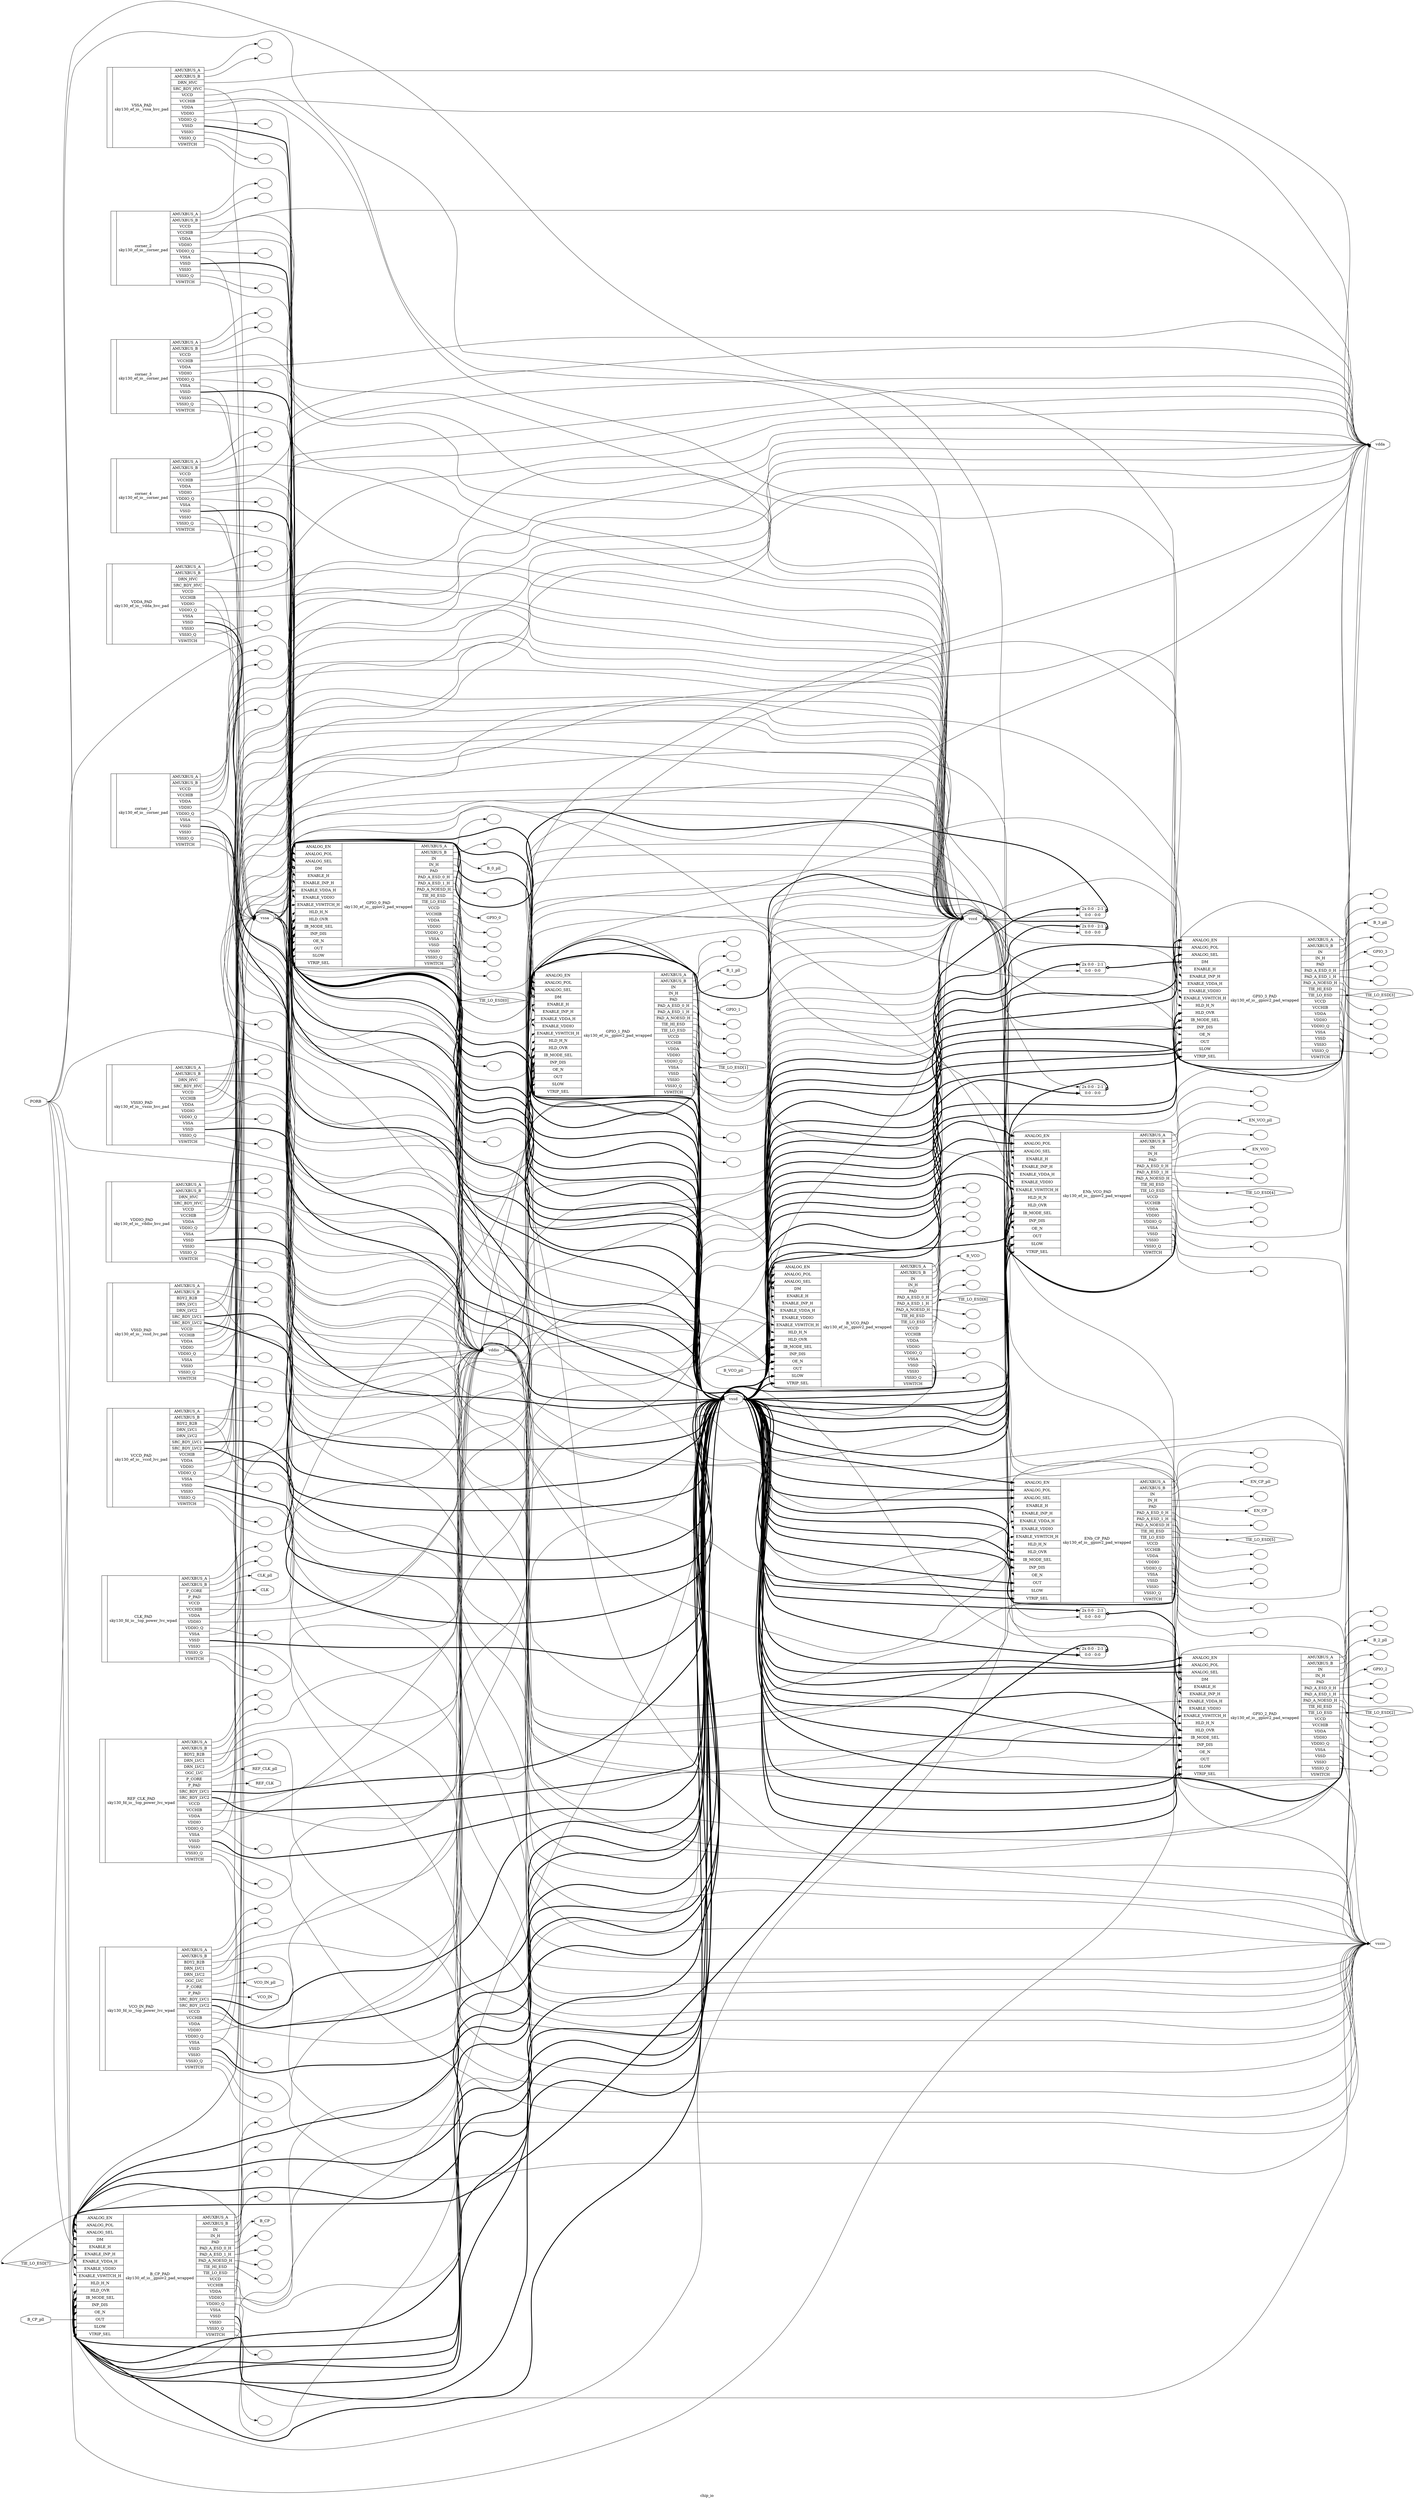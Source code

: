 digraph "chip_io" {
label="chip_io";
rankdir="LR";
remincross=true;
n1 [ shape=diamond, label="TIE_LO_ESD[7]", color="black", fontcolor="black" ];
n2 [ shape=diamond, label="TIE_LO_ESD[6]", color="black", fontcolor="black" ];
n3 [ shape=diamond, label="TIE_LO_ESD[5]", color="black", fontcolor="black" ];
n4 [ shape=diamond, label="TIE_LO_ESD[4]", color="black", fontcolor="black" ];
n5 [ shape=diamond, label="TIE_LO_ESD[3]", color="black", fontcolor="black" ];
n6 [ shape=diamond, label="TIE_LO_ESD[2]", color="black", fontcolor="black" ];
n7 [ shape=diamond, label="TIE_LO_ESD[1]", color="black", fontcolor="black" ];
n8 [ shape=diamond, label="TIE_LO_ESD[0]", color="black", fontcolor="black" ];
n9 [ shape=octagon, label="PORB", color="black", fontcolor="black" ];
n10 [ shape=octagon, label="vssa", color="black", fontcolor="black" ];
n11 [ shape=octagon, label="vdda", color="black", fontcolor="black" ];
n12 [ shape=octagon, label="vssio", color="black", fontcolor="black" ];
n13 [ shape=octagon, label="vddio", color="black", fontcolor="black" ];
n14 [ shape=octagon, label="vssd", color="black", fontcolor="black" ];
n15 [ shape=octagon, label="vccd", color="black", fontcolor="black" ];
n16 [ shape=octagon, label="B_VCO_pll", color="black", fontcolor="black" ];
n17 [ shape=octagon, label="B_VCO", color="black", fontcolor="black" ];
n18 [ shape=octagon, label="B_CP_pll", color="black", fontcolor="black" ];
n19 [ shape=octagon, label="B_CP", color="black", fontcolor="black" ];
n20 [ shape=octagon, label="EN_VCO_pll", color="black", fontcolor="black" ];
n21 [ shape=octagon, label="EN_VCO", color="black", fontcolor="black" ];
n22 [ shape=octagon, label="EN_CP_pll", color="black", fontcolor="black" ];
n23 [ shape=octagon, label="EN_CP", color="black", fontcolor="black" ];
n24 [ shape=octagon, label="VCO_IN_pll", color="black", fontcolor="black" ];
n25 [ shape=octagon, label="VCO_IN", color="black", fontcolor="black" ];
n26 [ shape=octagon, label="CLK_pll", color="black", fontcolor="black" ];
n27 [ shape=octagon, label="CLK", color="black", fontcolor="black" ];
n28 [ shape=octagon, label="REF_CLK_pll", color="black", fontcolor="black" ];
n29 [ shape=octagon, label="REF_CLK", color="black", fontcolor="black" ];
n30 [ shape=octagon, label="B_3_pll", color="black", fontcolor="black" ];
n31 [ shape=octagon, label="B_2_pll", color="black", fontcolor="black" ];
n32 [ shape=octagon, label="B_1_pll", color="black", fontcolor="black" ];
n33 [ shape=octagon, label="B_0_pll", color="black", fontcolor="black" ];
n34 [ shape=octagon, label="GPIO_3", color="black", fontcolor="black" ];
n35 [ shape=octagon, label="GPIO_2", color="black", fontcolor="black" ];
n36 [ shape=octagon, label="GPIO_1", color="black", fontcolor="black" ];
n37 [ shape=octagon, label="GPIO_0", color="black", fontcolor="black" ];
v0 [ label="" ];
v1 [ label="" ];
v2 [ label="" ];
v3 [ label="" ];
c50 [ shape=record, label="{{}|corner_1\nsky130_ef_io__corner_pad|{<p38> AMUXBUS_A|<p39> AMUXBUS_B|<p40> VCCD|<p41> VCCHIB|<p42> VDDA|<p43> VDDIO|<p44> VDDIO_Q|<p45> VSSA|<p46> VSSD|<p47> VSSIO|<p48> VSSIO_Q|<p49> VSWITCH}}" ];
v4 [ label="" ];
v5 [ label="" ];
v6 [ label="" ];
v7 [ label="" ];
c51 [ shape=record, label="{{}|corner_2\nsky130_ef_io__corner_pad|{<p38> AMUXBUS_A|<p39> AMUXBUS_B|<p40> VCCD|<p41> VCCHIB|<p42> VDDA|<p43> VDDIO|<p44> VDDIO_Q|<p45> VSSA|<p46> VSSD|<p47> VSSIO|<p48> VSSIO_Q|<p49> VSWITCH}}" ];
v8 [ label="" ];
v9 [ label="" ];
v10 [ label="" ];
v11 [ label="" ];
c52 [ shape=record, label="{{}|corner_3\nsky130_ef_io__corner_pad|{<p38> AMUXBUS_A|<p39> AMUXBUS_B|<p40> VCCD|<p41> VCCHIB|<p42> VDDA|<p43> VDDIO|<p44> VDDIO_Q|<p45> VSSA|<p46> VSSD|<p47> VSSIO|<p48> VSSIO_Q|<p49> VSWITCH}}" ];
v12 [ label="" ];
v13 [ label="" ];
v14 [ label="" ];
v15 [ label="" ];
c53 [ shape=record, label="{{}|corner_4\nsky130_ef_io__corner_pad|{<p38> AMUXBUS_A|<p39> AMUXBUS_B|<p40> VCCD|<p41> VCCHIB|<p42> VDDA|<p43> VDDIO|<p44> VDDIO_Q|<p45> VSSA|<p46> VSSD|<p47> VSSIO|<p48> VSSIO_Q|<p49> VSWITCH}}" ];
v16 [ label="" ];
v17 [ label="" ];
v18 [ label="" ];
v19 [ label="" ];
c56 [ shape=record, label="{{}|VSSA_PAD\nsky130_ef_io__vssa_hvc_pad|{<p38> AMUXBUS_A|<p39> AMUXBUS_B|<p54> DRN_HVC|<p55> SRC_BDY_HVC|<p40> VCCD|<p41> VCCHIB|<p42> VDDA|<p43> VDDIO|<p44> VDDIO_Q|<p46> VSSD|<p47> VSSIO|<p48> VSSIO_Q|<p49> VSWITCH}}" ];
v20 [ label="" ];
v21 [ label="" ];
v22 [ label="" ];
v23 [ label="" ];
c57 [ shape=record, label="{{}|VDDA_PAD\nsky130_ef_io__vdda_hvc_pad|{<p38> AMUXBUS_A|<p39> AMUXBUS_B|<p54> DRN_HVC|<p55> SRC_BDY_HVC|<p40> VCCD|<p41> VCCHIB|<p43> VDDIO|<p44> VDDIO_Q|<p45> VSSA|<p46> VSSD|<p47> VSSIO|<p48> VSSIO_Q|<p49> VSWITCH}}" ];
v24 [ label="" ];
v25 [ label="" ];
v26 [ label="" ];
v27 [ label="" ];
c58 [ shape=record, label="{{}|VSSIO_PAD\nsky130_ef_io__vssio_hvc_pad|{<p38> AMUXBUS_A|<p39> AMUXBUS_B|<p54> DRN_HVC|<p55> SRC_BDY_HVC|<p40> VCCD|<p41> VCCHIB|<p42> VDDA|<p43> VDDIO|<p44> VDDIO_Q|<p45> VSSA|<p46> VSSD|<p48> VSSIO_Q|<p49> VSWITCH}}" ];
v28 [ label="" ];
v29 [ label="" ];
v30 [ label="" ];
v31 [ label="" ];
c59 [ shape=record, label="{{}|VDDIO_PAD\nsky130_ef_io__vddio_hvc_pad|{<p38> AMUXBUS_A|<p39> AMUXBUS_B|<p54> DRN_HVC|<p55> SRC_BDY_HVC|<p40> VCCD|<p41> VCCHIB|<p42> VDDA|<p44> VDDIO_Q|<p45> VSSA|<p46> VSSD|<p47> VSSIO|<p48> VSSIO_Q|<p49> VSWITCH}}" ];
v32 [ label="" ];
v33 [ label="" ];
v34 [ label="" ];
v35 [ label="" ];
c65 [ shape=record, label="{{}|VSSD_PAD\nsky130_ef_io__vssd_lvc_pad|{<p38> AMUXBUS_A|<p39> AMUXBUS_B|<p60> BDY2_B2B|<p61> DRN_LVC1|<p62> DRN_LVC2|<p63> SRC_BDY_LVC1|<p64> SRC_BDY_LVC2|<p40> VCCD|<p41> VCCHIB|<p42> VDDA|<p43> VDDIO|<p44> VDDIO_Q|<p45> VSSA|<p47> VSSIO|<p48> VSSIO_Q|<p49> VSWITCH}}" ];
v36 [ label="" ];
v37 [ label="" ];
v38 [ label="" ];
v39 [ label="" ];
c66 [ shape=record, label="{{}|VCCD_PAD\nsky130_ef_io__vccd_lvc_pad|{<p38> AMUXBUS_A|<p39> AMUXBUS_B|<p60> BDY2_B2B|<p61> DRN_LVC1|<p62> DRN_LVC2|<p63> SRC_BDY_LVC1|<p64> SRC_BDY_LVC2|<p41> VCCHIB|<p42> VDDA|<p43> VDDIO|<p44> VDDIO_Q|<p45> VSSA|<p46> VSSD|<p47> VSSIO|<p48> VSSIO_Q|<p49> VSWITCH}}" ];
v40 [ label="" ];
v41 [ label="" ];
v42 [ label="" ];
v43 [ label="" ];
c69 [ shape=record, label="{{}|CLK_PAD\nsky130_fd_io__top_power_lvc_wpad|{<p38> AMUXBUS_A|<p39> AMUXBUS_B|<p67> P_CORE|<p68> P_PAD|<p40> VCCD|<p41> VCCHIB|<p42> VDDA|<p43> VDDIO|<p44> VDDIO_Q|<p45> VSSA|<p46> VSSD|<p47> VSSIO|<p48> VSSIO_Q|<p49> VSWITCH}}" ];
v44 [ label="" ];
v45 [ label="" ];
v46 [ label="" ];
v47 [ label="" ];
v48 [ label="" ];
c71 [ shape=record, label="{{}|REF_CLK_PAD\nsky130_fd_io__top_power_lvc_wpad|{<p38> AMUXBUS_A|<p39> AMUXBUS_B|<p60> BDY2_B2B|<p61> DRN_LVC1|<p62> DRN_LVC2|<p70> OGC_LVC|<p67> P_CORE|<p68> P_PAD|<p63> SRC_BDY_LVC1|<p64> SRC_BDY_LVC2|<p40> VCCD|<p41> VCCHIB|<p42> VDDA|<p43> VDDIO|<p44> VDDIO_Q|<p45> VSSA|<p46> VSSD|<p47> VSSIO|<p48> VSSIO_Q|<p49> VSWITCH}}" ];
v49 [ label="" ];
v50 [ label="" ];
v51 [ label="" ];
v52 [ label="" ];
v53 [ label="" ];
c72 [ shape=record, label="{{}|VCO_IN_PAD\nsky130_fd_io__top_power_lvc_wpad|{<p38> AMUXBUS_A|<p39> AMUXBUS_B|<p60> BDY2_B2B|<p61> DRN_LVC1|<p62> DRN_LVC2|<p70> OGC_LVC|<p67> P_CORE|<p68> P_PAD|<p63> SRC_BDY_LVC1|<p64> SRC_BDY_LVC2|<p40> VCCD|<p41> VCCHIB|<p42> VDDA|<p43> VDDIO|<p44> VDDIO_Q|<p45> VSSA|<p46> VSSD|<p47> VSSIO|<p48> VSSIO_Q|<p49> VSWITCH}}" ];
v54 [ label="" ];
v55 [ label="" ];
v56 [ label="" ];
v57 [ label="" ];
v58 [ label="" ];
v59 [ label="" ];
v61 [ label="" ];
v62 [ label="" ];
v63 [ label="" ];
v64 [ label="" ];
c98 [ shape=record, label="{{<p73> ANALOG_EN|<p74> ANALOG_POL|<p75> ANALOG_SEL|<p76> DM|<p77> ENABLE_H|<p78> ENABLE_INP_H|<p79> ENABLE_VDDA_H|<p80> ENABLE_VDDIO|<p81> ENABLE_VSWITCH_H|<p82> HLD_H_N|<p83> HLD_OVR|<p84> IB_MODE_SEL|<p85> INP_DIS|<p86> OE_N|<p87> OUT|<p88> SLOW|<p89> VTRIP_SEL}|B_CP_PAD\nsky130_ef_io__gpiov2_pad_wrapped|{<p38> AMUXBUS_A|<p39> AMUXBUS_B|<p90> IN|<p91> IN_H|<p92> PAD|<p93> PAD_A_ESD_0_H|<p94> PAD_A_ESD_1_H|<p95> PAD_A_NOESD_H|<p96> TIE_HI_ESD|<p97> TIE_LO_ESD|<p40> VCCD|<p41> VCCHIB|<p42> VDDA|<p43> VDDIO|<p44> VDDIO_Q|<p45> VSSA|<p46> VSSD|<p47> VSSIO|<p48> VSSIO_Q|<p49> VSWITCH}}" ];
x60 [ shape=record, style=rounded, label="<s2> 2x 0:0 - 2:1 |<s0> 0:0 - 0:0 " ];
x60:e -> c98:p76:w [arrowhead=odiamond, arrowtail=odiamond, dir=both, color="black", style="setlinewidth(3)", label=""];
v65 [ label="" ];
v66 [ label="" ];
v67 [ label="" ];
v68 [ label="" ];
v69 [ label="" ];
v70 [ label="" ];
v72 [ label="" ];
v73 [ label="" ];
v74 [ label="" ];
v75 [ label="" ];
c99 [ shape=record, label="{{<p73> ANALOG_EN|<p74> ANALOG_POL|<p75> ANALOG_SEL|<p76> DM|<p77> ENABLE_H|<p78> ENABLE_INP_H|<p79> ENABLE_VDDA_H|<p80> ENABLE_VDDIO|<p81> ENABLE_VSWITCH_H|<p82> HLD_H_N|<p83> HLD_OVR|<p84> IB_MODE_SEL|<p85> INP_DIS|<p86> OE_N|<p87> OUT|<p88> SLOW|<p89> VTRIP_SEL}|B_VCO_PAD\nsky130_ef_io__gpiov2_pad_wrapped|{<p38> AMUXBUS_A|<p39> AMUXBUS_B|<p90> IN|<p91> IN_H|<p92> PAD|<p93> PAD_A_ESD_0_H|<p94> PAD_A_ESD_1_H|<p95> PAD_A_NOESD_H|<p96> TIE_HI_ESD|<p97> TIE_LO_ESD|<p40> VCCD|<p41> VCCHIB|<p42> VDDA|<p43> VDDIO|<p44> VDDIO_Q|<p45> VSSA|<p46> VSSD|<p47> VSSIO|<p48> VSSIO_Q|<p49> VSWITCH}}" ];
x71 [ shape=record, style=rounded, label="<s2> 2x 0:0 - 2:1 |<s0> 0:0 - 0:0 " ];
x71:e -> c99:p76:w [arrowhead=odiamond, arrowtail=odiamond, dir=both, color="black", style="setlinewidth(3)", label=""];
v76 [ label="" ];
v77 [ label="" ];
v78 [ label="" ];
v79 [ label="" ];
v80 [ label="" ];
v81 [ label="" ];
v82 [ label="" ];
v83 [ label="" ];
v84 [ label="" ];
c100 [ shape=record, label="{{<p73> ANALOG_EN|<p74> ANALOG_POL|<p75> ANALOG_SEL|<p77> ENABLE_H|<p78> ENABLE_INP_H|<p79> ENABLE_VDDA_H|<p80> ENABLE_VDDIO|<p81> ENABLE_VSWITCH_H|<p82> HLD_H_N|<p83> HLD_OVR|<p84> IB_MODE_SEL|<p85> INP_DIS|<p86> OE_N|<p87> OUT|<p88> SLOW|<p89> VTRIP_SEL}|ENb_CP_PAD\nsky130_ef_io__gpiov2_pad_wrapped|{<p38> AMUXBUS_A|<p39> AMUXBUS_B|<p90> IN|<p91> IN_H|<p92> PAD|<p93> PAD_A_ESD_0_H|<p94> PAD_A_ESD_1_H|<p95> PAD_A_NOESD_H|<p96> TIE_HI_ESD|<p97> TIE_LO_ESD|<p40> VCCD|<p41> VCCHIB|<p42> VDDA|<p43> VDDIO|<p44> VDDIO_Q|<p45> VSSA|<p46> VSSD|<p47> VSSIO|<p48> VSSIO_Q|<p49> VSWITCH}}" ];
v85 [ label="" ];
v86 [ label="" ];
v87 [ label="" ];
v88 [ label="" ];
v89 [ label="" ];
v90 [ label="" ];
v91 [ label="" ];
v92 [ label="" ];
v93 [ label="" ];
c101 [ shape=record, label="{{<p73> ANALOG_EN|<p74> ANALOG_POL|<p75> ANALOG_SEL|<p77> ENABLE_H|<p78> ENABLE_INP_H|<p79> ENABLE_VDDA_H|<p80> ENABLE_VDDIO|<p81> ENABLE_VSWITCH_H|<p82> HLD_H_N|<p83> HLD_OVR|<p84> IB_MODE_SEL|<p85> INP_DIS|<p86> OE_N|<p87> OUT|<p88> SLOW|<p89> VTRIP_SEL}|ENb_VCO_PAD\nsky130_ef_io__gpiov2_pad_wrapped|{<p38> AMUXBUS_A|<p39> AMUXBUS_B|<p90> IN|<p91> IN_H|<p92> PAD|<p93> PAD_A_ESD_0_H|<p94> PAD_A_ESD_1_H|<p95> PAD_A_NOESD_H|<p96> TIE_HI_ESD|<p97> TIE_LO_ESD|<p40> VCCD|<p41> VCCHIB|<p42> VDDA|<p43> VDDIO|<p44> VDDIO_Q|<p45> VSSA|<p46> VSSD|<p47> VSSIO|<p48> VSSIO_Q|<p49> VSWITCH}}" ];
v94 [ label="" ];
v95 [ label="" ];
v96 [ label="" ];
v97 [ label="" ];
v98 [ label="" ];
v100 [ label="" ];
v101 [ label="" ];
v102 [ label="" ];
v103 [ label="" ];
c102 [ shape=record, label="{{<p73> ANALOG_EN|<p74> ANALOG_POL|<p75> ANALOG_SEL|<p76> DM|<p77> ENABLE_H|<p78> ENABLE_INP_H|<p79> ENABLE_VDDA_H|<p80> ENABLE_VDDIO|<p81> ENABLE_VSWITCH_H|<p82> HLD_H_N|<p83> HLD_OVR|<p84> IB_MODE_SEL|<p85> INP_DIS|<p86> OE_N|<p87> OUT|<p88> SLOW|<p89> VTRIP_SEL}|GPIO_3_PAD\nsky130_ef_io__gpiov2_pad_wrapped|{<p38> AMUXBUS_A|<p39> AMUXBUS_B|<p90> IN|<p91> IN_H|<p92> PAD|<p93> PAD_A_ESD_0_H|<p94> PAD_A_ESD_1_H|<p95> PAD_A_NOESD_H|<p96> TIE_HI_ESD|<p97> TIE_LO_ESD|<p40> VCCD|<p41> VCCHIB|<p42> VDDA|<p43> VDDIO|<p44> VDDIO_Q|<p45> VSSA|<p46> VSSD|<p47> VSSIO|<p48> VSSIO_Q|<p49> VSWITCH}}" ];
x99 [ shape=record, style=rounded, label="<s2> 2x 0:0 - 2:1 |<s0> 0:0 - 0:0 " ];
x99:e -> c102:p76:w [arrowhead=odiamond, arrowtail=odiamond, dir=both, color="black", style="setlinewidth(3)", label=""];
v104 [ label="" ];
v105 [ label="" ];
v106 [ label="" ];
v107 [ label="" ];
v108 [ label="" ];
v110 [ label="" ];
v111 [ label="" ];
v112 [ label="" ];
v113 [ label="" ];
c103 [ shape=record, label="{{<p73> ANALOG_EN|<p74> ANALOG_POL|<p75> ANALOG_SEL|<p76> DM|<p77> ENABLE_H|<p78> ENABLE_INP_H|<p79> ENABLE_VDDA_H|<p80> ENABLE_VDDIO|<p81> ENABLE_VSWITCH_H|<p82> HLD_H_N|<p83> HLD_OVR|<p84> IB_MODE_SEL|<p85> INP_DIS|<p86> OE_N|<p87> OUT|<p88> SLOW|<p89> VTRIP_SEL}|GPIO_2_PAD\nsky130_ef_io__gpiov2_pad_wrapped|{<p38> AMUXBUS_A|<p39> AMUXBUS_B|<p90> IN|<p91> IN_H|<p92> PAD|<p93> PAD_A_ESD_0_H|<p94> PAD_A_ESD_1_H|<p95> PAD_A_NOESD_H|<p96> TIE_HI_ESD|<p97> TIE_LO_ESD|<p40> VCCD|<p41> VCCHIB|<p42> VDDA|<p43> VDDIO|<p44> VDDIO_Q|<p45> VSSA|<p46> VSSD|<p47> VSSIO|<p48> VSSIO_Q|<p49> VSWITCH}}" ];
x109 [ shape=record, style=rounded, label="<s2> 2x 0:0 - 2:1 |<s0> 0:0 - 0:0 " ];
x109:e -> c103:p76:w [arrowhead=odiamond, arrowtail=odiamond, dir=both, color="black", style="setlinewidth(3)", label=""];
v114 [ label="" ];
v115 [ label="" ];
v116 [ label="" ];
v117 [ label="" ];
v118 [ label="" ];
v120 [ label="" ];
v121 [ label="" ];
v122 [ label="" ];
v123 [ label="" ];
c104 [ shape=record, label="{{<p73> ANALOG_EN|<p74> ANALOG_POL|<p75> ANALOG_SEL|<p76> DM|<p77> ENABLE_H|<p78> ENABLE_INP_H|<p79> ENABLE_VDDA_H|<p80> ENABLE_VDDIO|<p81> ENABLE_VSWITCH_H|<p82> HLD_H_N|<p83> HLD_OVR|<p84> IB_MODE_SEL|<p85> INP_DIS|<p86> OE_N|<p87> OUT|<p88> SLOW|<p89> VTRIP_SEL}|GPIO_1_PAD\nsky130_ef_io__gpiov2_pad_wrapped|{<p38> AMUXBUS_A|<p39> AMUXBUS_B|<p90> IN|<p91> IN_H|<p92> PAD|<p93> PAD_A_ESD_0_H|<p94> PAD_A_ESD_1_H|<p95> PAD_A_NOESD_H|<p96> TIE_HI_ESD|<p97> TIE_LO_ESD|<p40> VCCD|<p41> VCCHIB|<p42> VDDA|<p43> VDDIO|<p44> VDDIO_Q|<p45> VSSA|<p46> VSSD|<p47> VSSIO|<p48> VSSIO_Q|<p49> VSWITCH}}" ];
x119 [ shape=record, style=rounded, label="<s2> 2x 0:0 - 2:1 |<s0> 0:0 - 0:0 " ];
x119:e -> c104:p76:w [arrowhead=odiamond, arrowtail=odiamond, dir=both, color="black", style="setlinewidth(3)", label=""];
v124 [ label="" ];
v125 [ label="" ];
v126 [ label="" ];
v127 [ label="" ];
v128 [ label="" ];
v130 [ label="" ];
v131 [ label="" ];
v132 [ label="" ];
v133 [ label="" ];
c105 [ shape=record, label="{{<p73> ANALOG_EN|<p74> ANALOG_POL|<p75> ANALOG_SEL|<p76> DM|<p77> ENABLE_H|<p78> ENABLE_INP_H|<p79> ENABLE_VDDA_H|<p80> ENABLE_VDDIO|<p81> ENABLE_VSWITCH_H|<p82> HLD_H_N|<p83> HLD_OVR|<p84> IB_MODE_SEL|<p85> INP_DIS|<p86> OE_N|<p87> OUT|<p88> SLOW|<p89> VTRIP_SEL}|GPIO_0_PAD\nsky130_ef_io__gpiov2_pad_wrapped|{<p38> AMUXBUS_A|<p39> AMUXBUS_B|<p90> IN|<p91> IN_H|<p92> PAD|<p93> PAD_A_ESD_0_H|<p94> PAD_A_ESD_1_H|<p95> PAD_A_NOESD_H|<p96> TIE_HI_ESD|<p97> TIE_LO_ESD|<p40> VCCD|<p41> VCCHIB|<p42> VDDA|<p43> VDDIO|<p44> VDDIO_Q|<p45> VSSA|<p46> VSSD|<p47> VSSIO|<p48> VSSIO_Q|<p49> VSWITCH}}" ];
x129 [ shape=record, style=rounded, label="<s2> 2x 0:0 - 2:1 |<s0> 0:0 - 0:0 " ];
x129:e -> c105:p76:w [arrowhead=odiamond, arrowtail=odiamond, dir=both, color="black", style="setlinewidth(3)", label=""];
c98:p97:e -> n1:w [color="black", label=""];
n1:e -> c98:p78:w [color="black", label=""];
c100:p45:e -> n10:w [color="black", label=""];
c101:p45:e -> n10:w [color="black", label=""];
c102:p45:e -> n10:w [color="black", label=""];
c103:p45:e -> n10:w [color="black", label=""];
c104:p45:e -> n10:w [color="black", label=""];
c105:p45:e -> n10:w [color="black", label=""];
c50:p45:e -> n10:w [color="black", label=""];
c51:p45:e -> n10:w [color="black", label=""];
c52:p45:e -> n10:w [color="black", label=""];
c53:p45:e -> n10:w [color="black", label=""];
c56:p55:e -> n10:w [color="black", label=""];
c57:p45:e -> n10:w [color="black", label=""];
c57:p55:e -> n10:w [color="black", label=""];
c58:p45:e -> n10:w [color="black", label=""];
c59:p45:e -> n10:w [color="black", label=""];
c65:p45:e -> n10:w [color="black", label=""];
c66:p45:e -> n10:w [color="black", label=""];
c69:p45:e -> n10:w [color="black", label=""];
c71:p45:e -> n10:w [color="black", label=""];
c72:p45:e -> n10:w [color="black", label=""];
c98:p45:e -> n10:w [color="black", label=""];
c99:p45:e -> n10:w [color="black", label=""];
n10:e -> c100:p79:w [color="black", label=""];
n10:e -> c100:p81:w [color="black", label=""];
n10:e -> c101:p79:w [color="black", label=""];
n10:e -> c101:p81:w [color="black", label=""];
n10:e -> c102:p79:w [color="black", label=""];
n10:e -> c102:p81:w [color="black", label=""];
n10:e -> c103:p79:w [color="black", label=""];
n10:e -> c103:p81:w [color="black", label=""];
n10:e -> c104:p79:w [color="black", label=""];
n10:e -> c104:p81:w [color="black", label=""];
n10:e -> c105:p79:w [color="black", label=""];
n10:e -> c105:p81:w [color="black", label=""];
n10:e -> c98:p79:w [color="black", label=""];
n10:e -> c98:p81:w [color="black", label=""];
n10:e -> c99:p79:w [color="black", label=""];
n10:e -> c99:p81:w [color="black", label=""];
c100:p42:e -> n11:w [color="black", label=""];
c101:p42:e -> n11:w [color="black", label=""];
c102:p42:e -> n11:w [color="black", label=""];
c103:p42:e -> n11:w [color="black", label=""];
c104:p42:e -> n11:w [color="black", label=""];
c105:p42:e -> n11:w [color="black", label=""];
c50:p42:e -> n11:w [color="black", label=""];
c51:p42:e -> n11:w [color="black", label=""];
c52:p42:e -> n11:w [color="black", label=""];
c53:p42:e -> n11:w [color="black", label=""];
c56:p42:e -> n11:w [color="black", label=""];
c56:p54:e -> n11:w [color="black", label=""];
c57:p54:e -> n11:w [color="black", label=""];
c58:p42:e -> n11:w [color="black", label=""];
c59:p42:e -> n11:w [color="black", label=""];
c65:p42:e -> n11:w [color="black", label=""];
c66:p42:e -> n11:w [color="black", label=""];
c69:p42:e -> n11:w [color="black", label=""];
c71:p42:e -> n11:w [color="black", label=""];
c72:p42:e -> n11:w [color="black", label=""];
c98:p42:e -> n11:w [color="black", label=""];
c99:p42:e -> n11:w [color="black", label=""];
c100:p47:e -> n12:w [color="black", label=""];
c101:p47:e -> n12:w [color="black", label=""];
c102:p47:e -> n12:w [color="black", label=""];
c103:p47:e -> n12:w [color="black", label=""];
c104:p47:e -> n12:w [color="black", label=""];
c105:p47:e -> n12:w [color="black", label=""];
c50:p47:e -> n12:w [color="black", label=""];
c51:p47:e -> n12:w [color="black", label=""];
c52:p47:e -> n12:w [color="black", label=""];
c53:p47:e -> n12:w [color="black", label=""];
c56:p47:e -> n12:w [color="black", label=""];
c57:p47:e -> n12:w [color="black", label=""];
c58:p55:e -> n12:w [color="black", label=""];
c59:p47:e -> n12:w [color="black", label=""];
c59:p55:e -> n12:w [color="black", label=""];
c65:p47:e -> n12:w [color="black", label=""];
c65:p60:e -> n12:w [color="black", label=""];
c66:p47:e -> n12:w [color="black", label=""];
c66:p60:e -> n12:w [color="black", label=""];
c69:p47:e -> n12:w [color="black", label=""];
c71:p47:e -> n12:w [color="black", label=""];
c71:p60:e -> n12:w [color="black", label=""];
c72:p47:e -> n12:w [color="black", label=""];
c72:p60:e -> n12:w [color="black", label=""];
c98:p47:e -> n12:w [color="black", label=""];
c99:p47:e -> n12:w [color="black", label=""];
c100:p43:e -> n13:w [color="black", label=""];
c100:p49:e -> n13:w [color="black", label=""];
c101:p43:e -> n13:w [color="black", label=""];
c101:p49:e -> n13:w [color="black", label=""];
c102:p43:e -> n13:w [color="black", label=""];
c102:p49:e -> n13:w [color="black", label=""];
c103:p43:e -> n13:w [color="black", label=""];
c103:p49:e -> n13:w [color="black", label=""];
c104:p43:e -> n13:w [color="black", label=""];
c104:p49:e -> n13:w [color="black", label=""];
c105:p43:e -> n13:w [color="black", label=""];
c105:p49:e -> n13:w [color="black", label=""];
c50:p43:e -> n13:w [color="black", label=""];
c50:p49:e -> n13:w [color="black", label=""];
c51:p43:e -> n13:w [color="black", label=""];
c51:p49:e -> n13:w [color="black", label=""];
c52:p43:e -> n13:w [color="black", label=""];
c52:p49:e -> n13:w [color="black", label=""];
c53:p43:e -> n13:w [color="black", label=""];
c53:p49:e -> n13:w [color="black", label=""];
c56:p43:e -> n13:w [color="black", label=""];
c56:p49:e -> n13:w [color="black", label=""];
c57:p43:e -> n13:w [color="black", label=""];
c57:p49:e -> n13:w [color="black", label=""];
c58:p43:e -> n13:w [color="black", label=""];
c58:p49:e -> n13:w [color="black", label=""];
c58:p54:e -> n13:w [color="black", label=""];
c59:p49:e -> n13:w [color="black", label=""];
c59:p54:e -> n13:w [color="black", label=""];
c65:p43:e -> n13:w [color="black", label=""];
c65:p49:e -> n13:w [color="black", label=""];
c66:p43:e -> n13:w [color="black", label=""];
c66:p49:e -> n13:w [color="black", label=""];
c69:p43:e -> n13:w [color="black", label=""];
c69:p49:e -> n13:w [color="black", label=""];
c71:p43:e -> n13:w [color="black", label=""];
c71:p49:e -> n13:w [color="black", label=""];
c72:p43:e -> n13:w [color="black", label=""];
c72:p49:e -> n13:w [color="black", label=""];
c98:p43:e -> n13:w [color="black", label=""];
c98:p49:e -> n13:w [color="black", label=""];
c99:p43:e -> n13:w [color="black", label=""];
c99:p49:e -> n13:w [color="black", label=""];
n13:e -> c100:p82:w [color="black", label=""];
n13:e -> c101:p82:w [color="black", label=""];
n13:e -> c102:p82:w [color="black", label=""];
n13:e -> c103:p82:w [color="black", label=""];
n13:e -> c104:p82:w [color="black", label=""];
n13:e -> c105:p82:w [color="black", label=""];
n13:e -> c98:p82:w [color="black", label=""];
n13:e -> c99:p82:w [color="black", label=""];
c100:p46:e -> n14:w [color="black", style="setlinewidth(3)", label=""];
c101:p46:e -> n14:w [color="black", style="setlinewidth(3)", label=""];
c102:p46:e -> n14:w [color="black", style="setlinewidth(3)", label=""];
c103:p46:e -> n14:w [color="black", style="setlinewidth(3)", label=""];
c104:p46:e -> n14:w [color="black", style="setlinewidth(3)", label=""];
c105:p46:e -> n14:w [color="black", style="setlinewidth(3)", label=""];
c50:p46:e -> n14:w [color="black", style="setlinewidth(3)", label=""];
c51:p46:e -> n14:w [color="black", style="setlinewidth(3)", label=""];
c52:p46:e -> n14:w [color="black", style="setlinewidth(3)", label=""];
c53:p46:e -> n14:w [color="black", style="setlinewidth(3)", label=""];
c56:p46:e -> n14:w [color="black", style="setlinewidth(3)", label=""];
c57:p46:e -> n14:w [color="black", style="setlinewidth(3)", label=""];
c58:p46:e -> n14:w [color="black", style="setlinewidth(3)", label=""];
c59:p46:e -> n14:w [color="black", style="setlinewidth(3)", label=""];
c65:p63:e -> n14:w [color="black", style="setlinewidth(3)", label=""];
c65:p64:e -> n14:w [color="black", style="setlinewidth(3)", label=""];
c66:p46:e -> n14:w [color="black", style="setlinewidth(3)", label=""];
c66:p63:e -> n14:w [color="black", style="setlinewidth(3)", label=""];
c66:p64:e -> n14:w [color="black", style="setlinewidth(3)", label=""];
c69:p46:e -> n14:w [color="black", style="setlinewidth(3)", label=""];
c71:p46:e -> n14:w [color="black", style="setlinewidth(3)", label=""];
c71:p63:e -> n14:w [color="black", style="setlinewidth(3)", label=""];
c71:p64:e -> n14:w [color="black", style="setlinewidth(3)", label=""];
c72:p46:e -> n14:w [color="black", style="setlinewidth(3)", label=""];
c72:p63:e -> n14:w [color="black", style="setlinewidth(3)", label=""];
c72:p64:e -> n14:w [color="black", style="setlinewidth(3)", label=""];
c98:p46:e -> n14:w [color="black", style="setlinewidth(3)", label=""];
c99:p46:e -> n14:w [color="black", style="setlinewidth(3)", label=""];
n14:e -> c100:p73:w [color="black", style="setlinewidth(3)", label=""];
n14:e -> c100:p74:w [color="black", style="setlinewidth(3)", label=""];
n14:e -> c100:p75:w [color="black", style="setlinewidth(3)", label=""];
n14:e -> c100:p83:w [color="black", style="setlinewidth(3)", label=""];
n14:e -> c100:p84:w [color="black", style="setlinewidth(3)", label=""];
n14:e -> c100:p85:w [color="black", style="setlinewidth(3)", label=""];
n14:e -> c100:p87:w [color="black", style="setlinewidth(3)", label=""];
n14:e -> c100:p88:w [color="black", style="setlinewidth(3)", label=""];
n14:e -> c100:p89:w [color="black", style="setlinewidth(3)", label=""];
n14:e -> c101:p73:w [color="black", style="setlinewidth(3)", label=""];
n14:e -> c101:p74:w [color="black", style="setlinewidth(3)", label=""];
n14:e -> c101:p75:w [color="black", style="setlinewidth(3)", label=""];
n14:e -> c101:p83:w [color="black", style="setlinewidth(3)", label=""];
n14:e -> c101:p84:w [color="black", style="setlinewidth(3)", label=""];
n14:e -> c101:p85:w [color="black", style="setlinewidth(3)", label=""];
n14:e -> c101:p87:w [color="black", style="setlinewidth(3)", label=""];
n14:e -> c101:p88:w [color="black", style="setlinewidth(3)", label=""];
n14:e -> c101:p89:w [color="black", style="setlinewidth(3)", label=""];
n14:e -> c102:p73:w [color="black", style="setlinewidth(3)", label=""];
n14:e -> c102:p74:w [color="black", style="setlinewidth(3)", label=""];
n14:e -> c102:p75:w [color="black", style="setlinewidth(3)", label=""];
n14:e -> c102:p83:w [color="black", style="setlinewidth(3)", label=""];
n14:e -> c102:p84:w [color="black", style="setlinewidth(3)", label=""];
n14:e -> c102:p85:w [color="black", style="setlinewidth(3)", label=""];
n14:e -> c102:p87:w [color="black", style="setlinewidth(3)", label=""];
n14:e -> c102:p88:w [color="black", style="setlinewidth(3)", label=""];
n14:e -> c102:p89:w [color="black", style="setlinewidth(3)", label=""];
n14:e -> c103:p73:w [color="black", style="setlinewidth(3)", label=""];
n14:e -> c103:p74:w [color="black", style="setlinewidth(3)", label=""];
n14:e -> c103:p75:w [color="black", style="setlinewidth(3)", label=""];
n14:e -> c103:p83:w [color="black", style="setlinewidth(3)", label=""];
n14:e -> c103:p84:w [color="black", style="setlinewidth(3)", label=""];
n14:e -> c103:p85:w [color="black", style="setlinewidth(3)", label=""];
n14:e -> c103:p87:w [color="black", style="setlinewidth(3)", label=""];
n14:e -> c103:p88:w [color="black", style="setlinewidth(3)", label=""];
n14:e -> c103:p89:w [color="black", style="setlinewidth(3)", label=""];
n14:e -> c104:p73:w [color="black", style="setlinewidth(3)", label=""];
n14:e -> c104:p74:w [color="black", style="setlinewidth(3)", label=""];
n14:e -> c104:p75:w [color="black", style="setlinewidth(3)", label=""];
n14:e -> c104:p83:w [color="black", style="setlinewidth(3)", label=""];
n14:e -> c104:p84:w [color="black", style="setlinewidth(3)", label=""];
n14:e -> c104:p85:w [color="black", style="setlinewidth(3)", label=""];
n14:e -> c104:p87:w [color="black", style="setlinewidth(3)", label=""];
n14:e -> c104:p88:w [color="black", style="setlinewidth(3)", label=""];
n14:e -> c104:p89:w [color="black", style="setlinewidth(3)", label=""];
n14:e -> c105:p73:w [color="black", style="setlinewidth(3)", label=""];
n14:e -> c105:p74:w [color="black", style="setlinewidth(3)", label=""];
n14:e -> c105:p75:w [color="black", style="setlinewidth(3)", label=""];
n14:e -> c105:p83:w [color="black", style="setlinewidth(3)", label=""];
n14:e -> c105:p84:w [color="black", style="setlinewidth(3)", label=""];
n14:e -> c105:p85:w [color="black", style="setlinewidth(3)", label=""];
n14:e -> c105:p87:w [color="black", style="setlinewidth(3)", label=""];
n14:e -> c105:p88:w [color="black", style="setlinewidth(3)", label=""];
n14:e -> c105:p89:w [color="black", style="setlinewidth(3)", label=""];
n14:e -> c98:p73:w [color="black", style="setlinewidth(3)", label=""];
n14:e -> c98:p74:w [color="black", style="setlinewidth(3)", label=""];
n14:e -> c98:p75:w [color="black", style="setlinewidth(3)", label=""];
n14:e -> c98:p83:w [color="black", style="setlinewidth(3)", label=""];
n14:e -> c98:p84:w [color="black", style="setlinewidth(3)", label=""];
n14:e -> c98:p85:w [color="black", style="setlinewidth(3)", label=""];
n14:e -> c98:p86:w [color="black", style="setlinewidth(3)", label=""];
n14:e -> c98:p88:w [color="black", style="setlinewidth(3)", label=""];
n14:e -> c98:p89:w [color="black", style="setlinewidth(3)", label=""];
n14:e -> c99:p73:w [color="black", style="setlinewidth(3)", label=""];
n14:e -> c99:p74:w [color="black", style="setlinewidth(3)", label=""];
n14:e -> c99:p75:w [color="black", style="setlinewidth(3)", label=""];
n14:e -> c99:p83:w [color="black", style="setlinewidth(3)", label=""];
n14:e -> c99:p84:w [color="black", style="setlinewidth(3)", label=""];
n14:e -> c99:p85:w [color="black", style="setlinewidth(3)", label=""];
n14:e -> c99:p86:w [color="black", style="setlinewidth(3)", label=""];
n14:e -> c99:p88:w [color="black", style="setlinewidth(3)", label=""];
n14:e -> c99:p89:w [color="black", style="setlinewidth(3)", label=""];
n14:e -> x109:s2:w [color="black", style="setlinewidth(3)", label=""];
n14:e -> x119:s2:w [color="black", style="setlinewidth(3)", label=""];
n14:e -> x129:s2:w [color="black", style="setlinewidth(3)", label=""];
n14:e -> x60:s0:w [color="black", style="setlinewidth(3)", label=""];
n14:e -> x71:s0:w [color="black", style="setlinewidth(3)", label=""];
n14:e -> x99:s2:w [color="black", style="setlinewidth(3)", label=""];
c100:p40:e -> n15:w [color="black", label=""];
c100:p41:e -> n15:w [color="black", label=""];
c101:p40:e -> n15:w [color="black", label=""];
c101:p41:e -> n15:w [color="black", label=""];
c102:p40:e -> n15:w [color="black", label=""];
c102:p41:e -> n15:w [color="black", label=""];
c103:p40:e -> n15:w [color="black", label=""];
c103:p41:e -> n15:w [color="black", label=""];
c104:p40:e -> n15:w [color="black", label=""];
c104:p41:e -> n15:w [color="black", label=""];
c105:p40:e -> n15:w [color="black", label=""];
c105:p41:e -> n15:w [color="black", label=""];
c50:p40:e -> n15:w [color="black", label=""];
c50:p41:e -> n15:w [color="black", label=""];
c51:p40:e -> n15:w [color="black", label=""];
c51:p41:e -> n15:w [color="black", label=""];
c52:p40:e -> n15:w [color="black", label=""];
c52:p41:e -> n15:w [color="black", label=""];
c53:p40:e -> n15:w [color="black", label=""];
c53:p41:e -> n15:w [color="black", label=""];
c56:p40:e -> n15:w [color="black", label=""];
c56:p41:e -> n15:w [color="black", label=""];
c57:p40:e -> n15:w [color="black", label=""];
c57:p41:e -> n15:w [color="black", label=""];
c58:p40:e -> n15:w [color="black", label=""];
c58:p41:e -> n15:w [color="black", label=""];
c59:p40:e -> n15:w [color="black", label=""];
c59:p41:e -> n15:w [color="black", label=""];
c65:p40:e -> n15:w [color="black", label=""];
c65:p41:e -> n15:w [color="black", label=""];
c65:p61:e -> n15:w [color="black", label=""];
c65:p62:e -> n15:w [color="black", label=""];
c66:p41:e -> n15:w [color="black", label=""];
c66:p61:e -> n15:w [color="black", label=""];
c66:p62:e -> n15:w [color="black", label=""];
c69:p40:e -> n15:w [color="black", label=""];
c69:p41:e -> n15:w [color="black", label=""];
c71:p40:e -> n15:w [color="black", label=""];
c71:p41:e -> n15:w [color="black", label=""];
c71:p61:e -> n15:w [color="black", label=""];
c71:p62:e -> n15:w [color="black", label=""];
c72:p40:e -> n15:w [color="black", label=""];
c72:p41:e -> n15:w [color="black", label=""];
c72:p61:e -> n15:w [color="black", label=""];
c72:p62:e -> n15:w [color="black", label=""];
c98:p40:e -> n15:w [color="black", label=""];
c98:p41:e -> n15:w [color="black", label=""];
c99:p40:e -> n15:w [color="black", label=""];
c99:p41:e -> n15:w [color="black", label=""];
n15:e -> c100:p80:w [color="black", label=""];
n15:e -> c100:p86:w [color="black", label=""];
n15:e -> c101:p80:w [color="black", label=""];
n15:e -> c101:p86:w [color="black", label=""];
n15:e -> c102:p80:w [color="black", label=""];
n15:e -> c102:p86:w [color="black", label=""];
n15:e -> c103:p80:w [color="black", label=""];
n15:e -> c103:p86:w [color="black", label=""];
n15:e -> c104:p80:w [color="black", label=""];
n15:e -> c104:p86:w [color="black", label=""];
n15:e -> c105:p80:w [color="black", label=""];
n15:e -> c105:p86:w [color="black", label=""];
n15:e -> c98:p80:w [color="black", label=""];
n15:e -> c99:p80:w [color="black", label=""];
n15:e -> x109:s0:w [color="black", label=""];
n15:e -> x119:s0:w [color="black", label=""];
n15:e -> x129:s0:w [color="black", label=""];
n15:e -> x60:s2:w [color="black", label=""];
n15:e -> x71:s2:w [color="black", label=""];
n15:e -> x99:s0:w [color="black", label=""];
n16:e -> c99:p87:w [color="black", label=""];
c99:p92:e -> n17:w [color="black", label=""];
n18:e -> c98:p87:w [color="black", label=""];
c98:p92:e -> n19:w [color="black", label=""];
c99:p97:e -> n2:w [color="black", label=""];
n2:e -> c99:p78:w [color="black", label=""];
c101:p90:e -> n20:w [color="black", label=""];
c101:p92:e -> n21:w [color="black", label=""];
c100:p90:e -> n22:w [color="black", label=""];
c100:p92:e -> n23:w [color="black", label=""];
c72:p67:e -> n24:w [color="black", label=""];
c72:p68:e -> n25:w [color="black", label=""];
c69:p67:e -> n26:w [color="black", label=""];
c69:p68:e -> n27:w [color="black", label=""];
c71:p67:e -> n28:w [color="black", label=""];
c71:p68:e -> n29:w [color="black", label=""];
c100:p97:e -> n3:w [color="black", label=""];
n3:e -> c100:p78:w [color="black", label=""];
c102:p90:e -> n30:w [color="black", label=""];
c103:p90:e -> n31:w [color="black", label=""];
c104:p90:e -> n32:w [color="black", label=""];
c105:p90:e -> n33:w [color="black", label=""];
c102:p92:e -> n34:w [color="black", label=""];
c103:p92:e -> n35:w [color="black", label=""];
c104:p92:e -> n36:w [color="black", label=""];
c105:p92:e -> n37:w [color="black", label=""];
c101:p97:e -> n4:w [color="black", label=""];
n4:e -> c101:p78:w [color="black", label=""];
c102:p97:e -> n5:w [color="black", label=""];
n5:e -> c102:p78:w [color="black", label=""];
c103:p97:e -> n6:w [color="black", label=""];
n6:e -> c103:p78:w [color="black", label=""];
c104:p97:e -> n7:w [color="black", label=""];
n7:e -> c104:p78:w [color="black", label=""];
c105:p97:e -> n8:w [color="black", label=""];
n8:e -> c105:p78:w [color="black", label=""];
n9:e -> c100:p77:w [color="black", label=""];
n9:e -> c101:p77:w [color="black", label=""];
n9:e -> c102:p77:w [color="black", label=""];
n9:e -> c103:p77:w [color="black", label=""];
n9:e -> c104:p77:w [color="black", label=""];
n9:e -> c105:p77:w [color="black", label=""];
n9:e -> c98:p77:w [color="black", label=""];
n9:e -> c99:p77:w [color="black", label=""];
c50:p48:e -> v0:w [color="black", label=""];
c50:p44:e -> v1:w [color="black", label=""];
c52:p39:e -> v10:w [color="black", label=""];
c102:p94:e -> v100:w [color="black", label=""];
c102:p93:e -> v101:w [color="black", label=""];
c102:p95:e -> v102:w [color="black", label=""];
c102:p91:e -> v103:w [color="black", label=""];
c103:p48:e -> v104:w [color="black", label=""];
c103:p44:e -> v105:w [color="black", label=""];
c103:p39:e -> v106:w [color="black", label=""];
c103:p38:e -> v107:w [color="black", label=""];
c103:p96:e -> v108:w [color="black", label=""];
c52:p38:e -> v11:w [color="black", label=""];
c103:p94:e -> v110:w [color="black", label=""];
c103:p93:e -> v111:w [color="black", label=""];
c103:p95:e -> v112:w [color="black", label=""];
c103:p91:e -> v113:w [color="black", label=""];
c104:p48:e -> v114:w [color="black", label=""];
c104:p44:e -> v115:w [color="black", label=""];
c104:p39:e -> v116:w [color="black", label=""];
c104:p38:e -> v117:w [color="black", label=""];
c104:p96:e -> v118:w [color="black", label=""];
c53:p48:e -> v12:w [color="black", label=""];
c104:p94:e -> v120:w [color="black", label=""];
c104:p93:e -> v121:w [color="black", label=""];
c104:p95:e -> v122:w [color="black", label=""];
c104:p91:e -> v123:w [color="black", label=""];
c105:p48:e -> v124:w [color="black", label=""];
c105:p44:e -> v125:w [color="black", label=""];
c105:p39:e -> v126:w [color="black", label=""];
c105:p38:e -> v127:w [color="black", label=""];
c105:p96:e -> v128:w [color="black", label=""];
c53:p44:e -> v13:w [color="black", label=""];
c105:p94:e -> v130:w [color="black", label=""];
c105:p93:e -> v131:w [color="black", label=""];
c105:p95:e -> v132:w [color="black", label=""];
c105:p91:e -> v133:w [color="black", label=""];
c53:p39:e -> v14:w [color="black", label=""];
c53:p38:e -> v15:w [color="black", label=""];
c56:p48:e -> v16:w [color="black", label=""];
c56:p44:e -> v17:w [color="black", label=""];
c56:p39:e -> v18:w [color="black", label=""];
c56:p38:e -> v19:w [color="black", label=""];
c50:p39:e -> v2:w [color="black", label=""];
c57:p48:e -> v20:w [color="black", label=""];
c57:p44:e -> v21:w [color="black", label=""];
c57:p39:e -> v22:w [color="black", label=""];
c57:p38:e -> v23:w [color="black", label=""];
c58:p48:e -> v24:w [color="black", label=""];
c58:p44:e -> v25:w [color="black", label=""];
c58:p39:e -> v26:w [color="black", label=""];
c58:p38:e -> v27:w [color="black", label=""];
c59:p48:e -> v28:w [color="black", label=""];
c59:p44:e -> v29:w [color="black", label=""];
c50:p38:e -> v3:w [color="black", label=""];
c59:p39:e -> v30:w [color="black", label=""];
c59:p38:e -> v31:w [color="black", label=""];
c65:p48:e -> v32:w [color="black", label=""];
c65:p44:e -> v33:w [color="black", label=""];
c65:p39:e -> v34:w [color="black", label=""];
c65:p38:e -> v35:w [color="black", label=""];
c66:p48:e -> v36:w [color="black", label=""];
c66:p44:e -> v37:w [color="black", label=""];
c66:p39:e -> v38:w [color="black", label=""];
c66:p38:e -> v39:w [color="black", label=""];
c51:p48:e -> v4:w [color="black", label=""];
c69:p48:e -> v40:w [color="black", label=""];
c69:p44:e -> v41:w [color="black", label=""];
c69:p39:e -> v42:w [color="black", label=""];
c69:p38:e -> v43:w [color="black", label=""];
c71:p48:e -> v44:w [color="black", label=""];
c71:p44:e -> v45:w [color="black", label=""];
c71:p39:e -> v46:w [color="black", label=""];
c71:p38:e -> v47:w [color="black", label=""];
c71:p70:e -> v48:w [color="black", label=""];
c72:p48:e -> v49:w [color="black", label=""];
c51:p44:e -> v5:w [color="black", label=""];
c72:p44:e -> v50:w [color="black", label=""];
c72:p39:e -> v51:w [color="black", label=""];
c72:p38:e -> v52:w [color="black", label=""];
c72:p70:e -> v53:w [color="black", label=""];
c98:p48:e -> v54:w [color="black", label=""];
c98:p44:e -> v55:w [color="black", label=""];
c98:p39:e -> v56:w [color="black", label=""];
c98:p38:e -> v57:w [color="black", label=""];
c98:p96:e -> v58:w [color="black", label=""];
c98:p90:e -> v59:w [color="black", label=""];
c51:p39:e -> v6:w [color="black", label=""];
c98:p94:e -> v61:w [color="black", label=""];
c98:p93:e -> v62:w [color="black", label=""];
c98:p95:e -> v63:w [color="black", label=""];
c98:p91:e -> v64:w [color="black", label=""];
c99:p48:e -> v65:w [color="black", label=""];
c99:p44:e -> v66:w [color="black", label=""];
c99:p39:e -> v67:w [color="black", label=""];
c99:p38:e -> v68:w [color="black", label=""];
c99:p96:e -> v69:w [color="black", label=""];
c51:p38:e -> v7:w [color="black", label=""];
c99:p90:e -> v70:w [color="black", label=""];
c99:p94:e -> v72:w [color="black", label=""];
c99:p93:e -> v73:w [color="black", label=""];
c99:p95:e -> v74:w [color="black", label=""];
c99:p91:e -> v75:w [color="black", label=""];
c100:p48:e -> v76:w [color="black", label=""];
c100:p44:e -> v77:w [color="black", label=""];
c100:p39:e -> v78:w [color="black", label=""];
c100:p38:e -> v79:w [color="black", label=""];
c52:p48:e -> v8:w [color="black", label=""];
c100:p96:e -> v80:w [color="black", label=""];
c100:p94:e -> v81:w [color="black", label=""];
c100:p93:e -> v82:w [color="black", label=""];
c100:p95:e -> v83:w [color="black", label=""];
c100:p91:e -> v84:w [color="black", label=""];
c101:p48:e -> v85:w [color="black", label=""];
c101:p44:e -> v86:w [color="black", label=""];
c101:p39:e -> v87:w [color="black", label=""];
c101:p38:e -> v88:w [color="black", label=""];
c101:p96:e -> v89:w [color="black", label=""];
c52:p44:e -> v9:w [color="black", label=""];
c101:p94:e -> v90:w [color="black", label=""];
c101:p93:e -> v91:w [color="black", label=""];
c101:p95:e -> v92:w [color="black", label=""];
c101:p91:e -> v93:w [color="black", label=""];
c102:p48:e -> v94:w [color="black", label=""];
c102:p44:e -> v95:w [color="black", label=""];
c102:p39:e -> v96:w [color="black", label=""];
c102:p38:e -> v97:w [color="black", label=""];
c102:p96:e -> v98:w [color="black", label=""];
}
